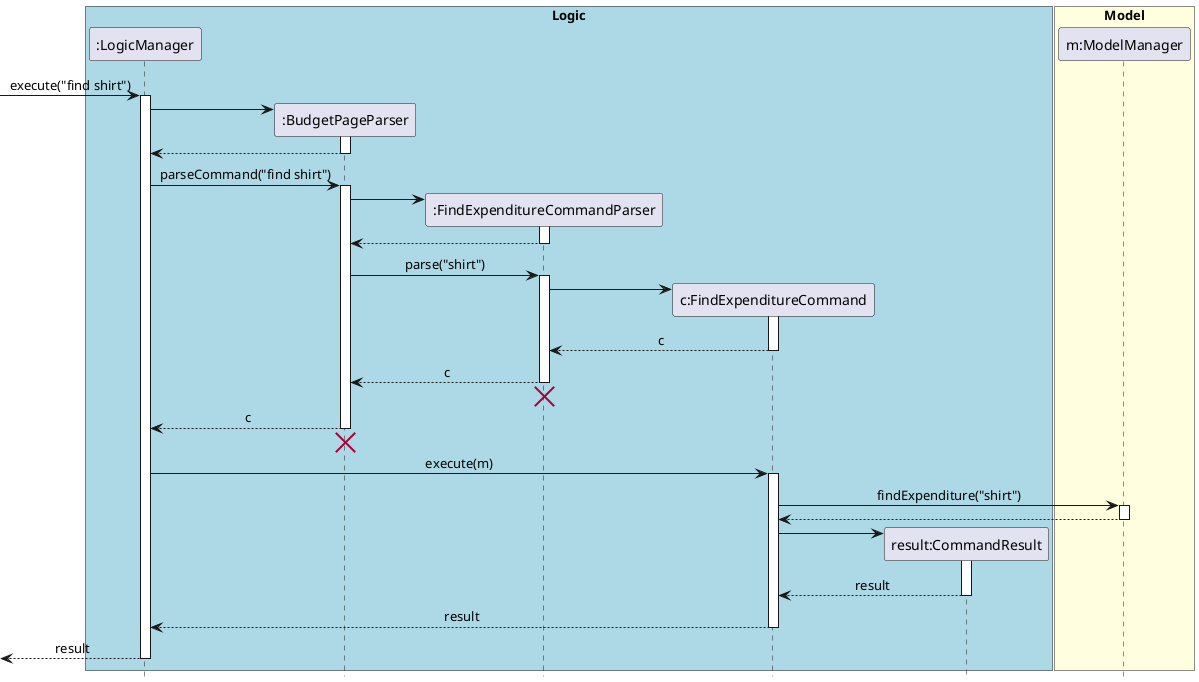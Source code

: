 @startuml
hide footbox
skinparam Sequence {
    MessageAlign center
}
box "Logic" #LightBlue
participant ":LogicManager" as LM
participant ":BudgetPageParser" as BPP
participant ":FindExpenditureCommandParser" as FECP
participant "c:FindExpenditureCommand" as FEC
participant "result:CommandResult" as CR
end box

box "Model" #LightYellow
participant "m:ModelManager" as M
end box

[-> LM : execute("find shirt")
activate LM

create BPP
LM -> BPP
activate BPP
LM <-- BPP
deactivate BPP

LM -> BPP : parseCommand("find shirt")
activate BPP

create FECP
BPP -> FECP
activate FECP
BPP <-- FECP
deactivate FECP

BPP -> FECP : parse("shirt")
activate FECP

create FEC
FECP -> FEC
activate FEC
FECP <-- FEC : c
deactivate FEC

BPP <-- FECP : c
deactivate FECP
BPP <-[hidden]- FECP
destroy FECP


LM <-- BPP : c
deactivate BPP
LM <-[hidden]- BPP
destroy BPP

LM -> FEC : execute(m)
activate FEC
FEC -> M : findExpenditure("shirt")
activate M
FEC <-- M
deactivate M

create CR
FEC -> CR
activate CR
FEC <-- CR : result
deactivate CR

LM <-- FEC : result
deactivate FEC

[<-- LM: result
deactivate LM

@enduml
